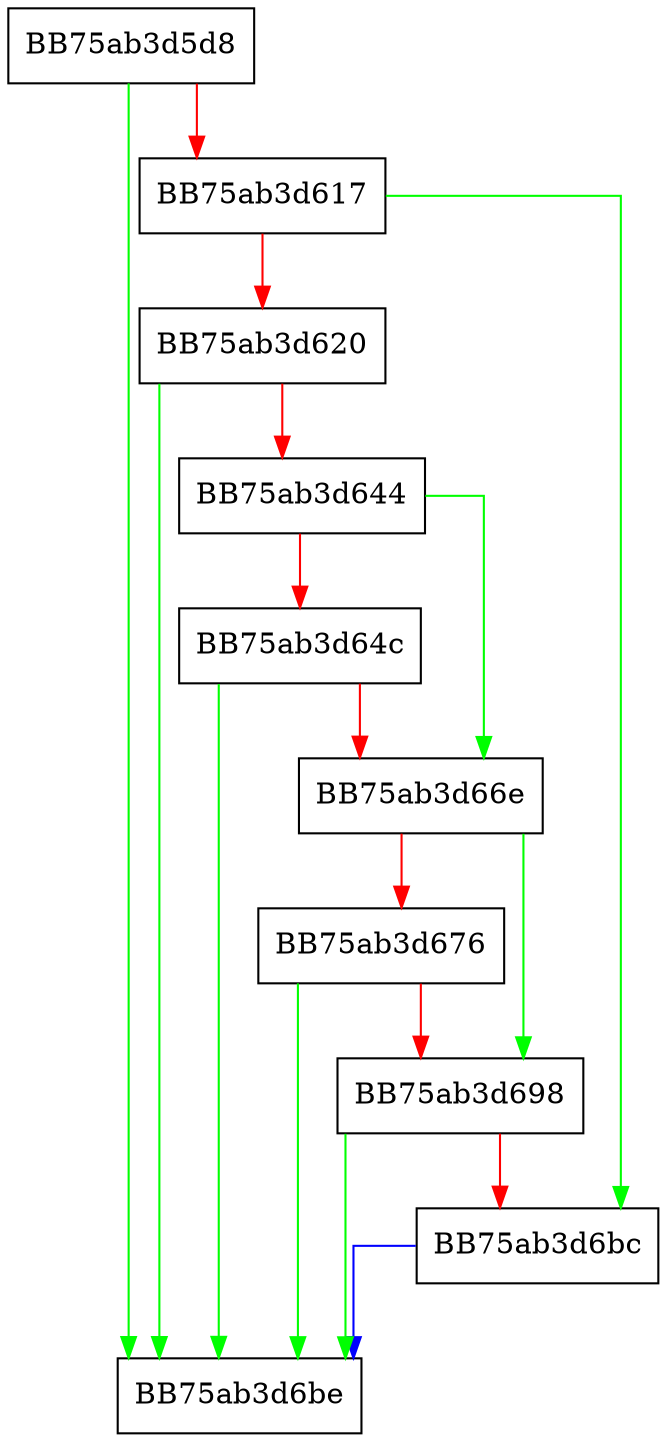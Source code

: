 digraph AddVssTelemetry {
  node [shape="box"];
  graph [splines=ortho];
  BB75ab3d5d8 -> BB75ab3d6be [color="green"];
  BB75ab3d5d8 -> BB75ab3d617 [color="red"];
  BB75ab3d617 -> BB75ab3d6bc [color="green"];
  BB75ab3d617 -> BB75ab3d620 [color="red"];
  BB75ab3d620 -> BB75ab3d6be [color="green"];
  BB75ab3d620 -> BB75ab3d644 [color="red"];
  BB75ab3d644 -> BB75ab3d66e [color="green"];
  BB75ab3d644 -> BB75ab3d64c [color="red"];
  BB75ab3d64c -> BB75ab3d6be [color="green"];
  BB75ab3d64c -> BB75ab3d66e [color="red"];
  BB75ab3d66e -> BB75ab3d698 [color="green"];
  BB75ab3d66e -> BB75ab3d676 [color="red"];
  BB75ab3d676 -> BB75ab3d6be [color="green"];
  BB75ab3d676 -> BB75ab3d698 [color="red"];
  BB75ab3d698 -> BB75ab3d6be [color="green"];
  BB75ab3d698 -> BB75ab3d6bc [color="red"];
  BB75ab3d6bc -> BB75ab3d6be [color="blue"];
}